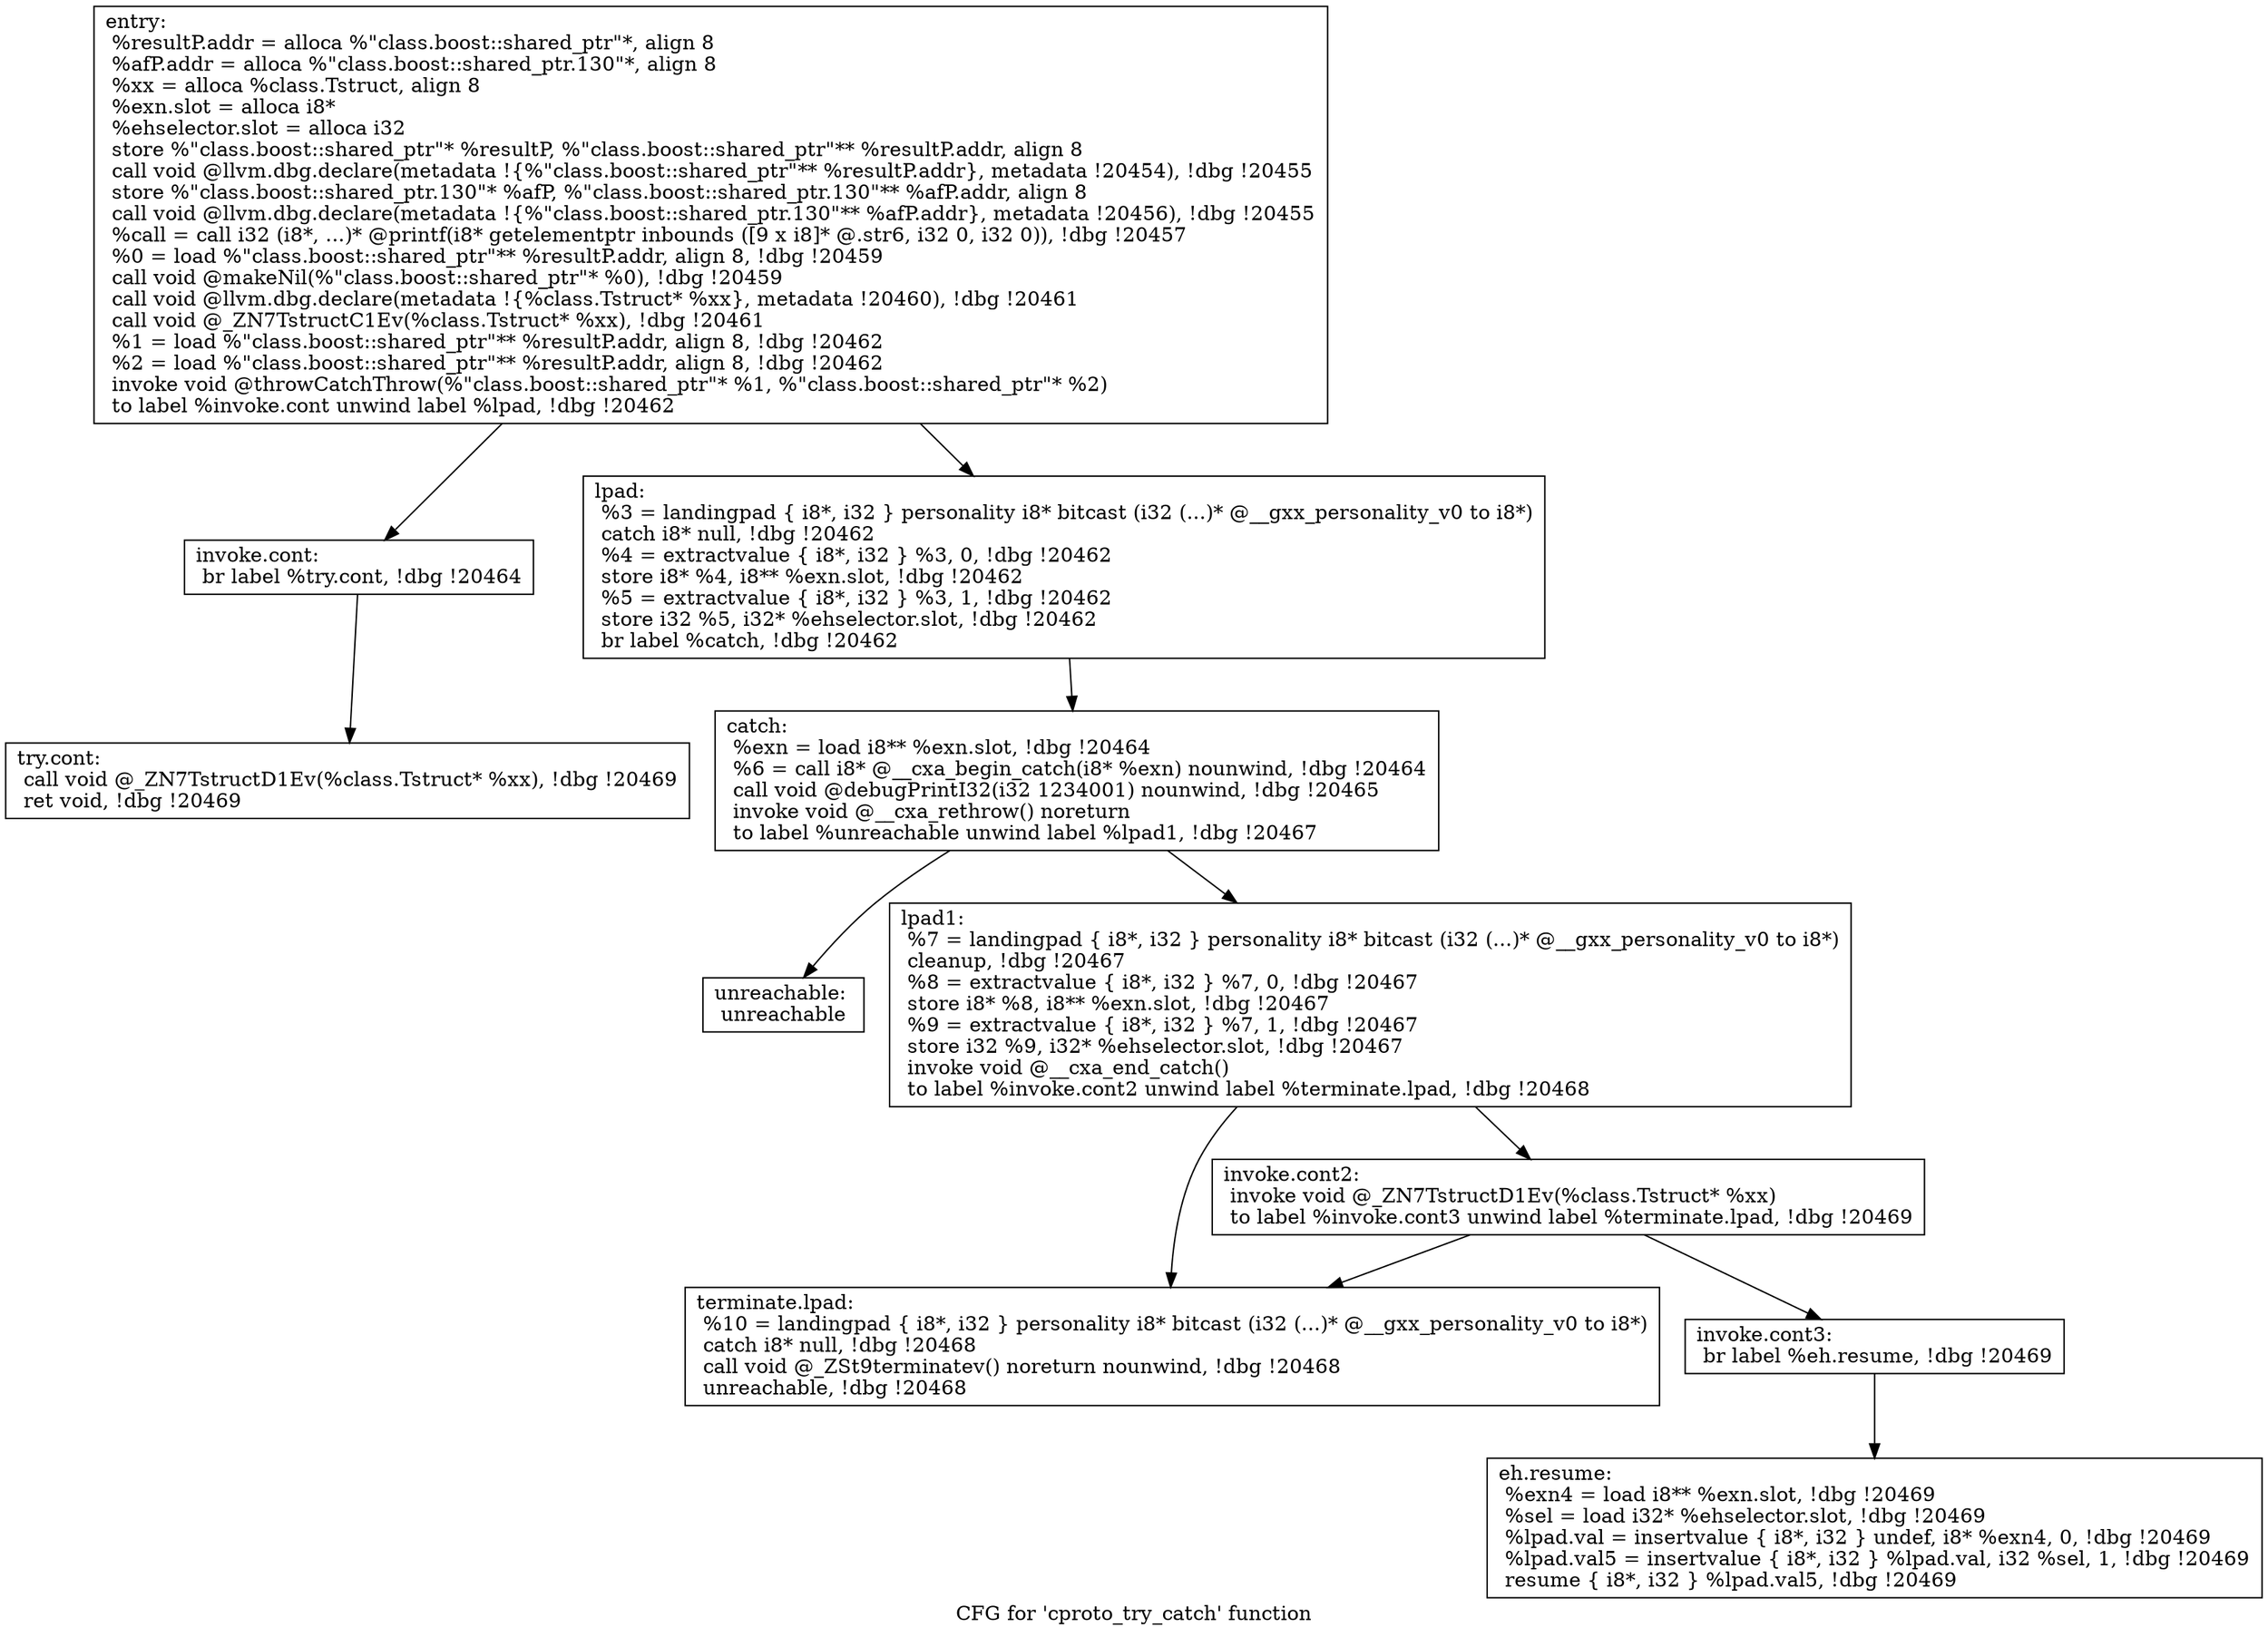 digraph "CFG for 'cproto_try_catch' function" {
	label="CFG for 'cproto_try_catch' function";

	Node0x7f91d3f5b2f0 [shape=record,label="{entry:\l  %resultP.addr = alloca %\"class.boost::shared_ptr\"*, align 8\l  %afP.addr = alloca %\"class.boost::shared_ptr.130\"*, align 8\l  %xx = alloca %class.Tstruct, align 8\l  %exn.slot = alloca i8*\l  %ehselector.slot = alloca i32\l  store %\"class.boost::shared_ptr\"* %resultP, %\"class.boost::shared_ptr\"** %resultP.addr, align 8\l  call void @llvm.dbg.declare(metadata !\{%\"class.boost::shared_ptr\"** %resultP.addr\}, metadata !20454), !dbg !20455\l  store %\"class.boost::shared_ptr.130\"* %afP, %\"class.boost::shared_ptr.130\"** %afP.addr, align 8\l  call void @llvm.dbg.declare(metadata !\{%\"class.boost::shared_ptr.130\"** %afP.addr\}, metadata !20456), !dbg !20455\l  %call = call i32 (i8*, ...)* @printf(i8* getelementptr inbounds ([9 x i8]* @.str6, i32 0, i32 0)), !dbg !20457\l  %0 = load %\"class.boost::shared_ptr\"** %resultP.addr, align 8, !dbg !20459\l  call void @makeNil(%\"class.boost::shared_ptr\"* %0), !dbg !20459\l  call void @llvm.dbg.declare(metadata !\{%class.Tstruct* %xx\}, metadata !20460), !dbg !20461\l  call void @_ZN7TstructC1Ev(%class.Tstruct* %xx), !dbg !20461\l  %1 = load %\"class.boost::shared_ptr\"** %resultP.addr, align 8, !dbg !20462\l  %2 = load %\"class.boost::shared_ptr\"** %resultP.addr, align 8, !dbg !20462\l  invoke void @throwCatchThrow(%\"class.boost::shared_ptr\"* %1, %\"class.boost::shared_ptr\"* %2)\l          to label %invoke.cont unwind label %lpad, !dbg !20462\l}"];
	Node0x7f91d3f5b2f0 -> Node0x7f91d3f5b340;
	Node0x7f91d3f5b2f0 -> Node0x7f91d3f5b390;
	Node0x7f91d3f5b340 [shape=record,label="{invoke.cont:                                      \l  br label %try.cont, !dbg !20464\l}"];
	Node0x7f91d3f5b340 -> Node0x7f91d3f5b4d0;
	Node0x7f91d3f5b390 [shape=record,label="{lpad:                                             \l  %3 = landingpad \{ i8*, i32 \} personality i8* bitcast (i32 (...)* @__gxx_personality_v0 to i8*)\l          catch i8* null, !dbg !20462\l  %4 = extractvalue \{ i8*, i32 \} %3, 0, !dbg !20462\l  store i8* %4, i8** %exn.slot, !dbg !20462\l  %5 = extractvalue \{ i8*, i32 \} %3, 1, !dbg !20462\l  store i32 %5, i32* %ehselector.slot, !dbg !20462\l  br label %catch, !dbg !20462\l}"];
	Node0x7f91d3f5b390 -> Node0x7f91d3f5b3e0;
	Node0x7f91d3f5b3e0 [shape=record,label="{catch:                                            \l  %exn = load i8** %exn.slot, !dbg !20464\l  %6 = call i8* @__cxa_begin_catch(i8* %exn) nounwind, !dbg !20464\l  call void @debugPrintI32(i32 1234001) nounwind, !dbg !20465\l  invoke void @__cxa_rethrow() noreturn\l          to label %unreachable unwind label %lpad1, !dbg !20467\l}"];
	Node0x7f91d3f5b3e0 -> Node0x7f91d3f5b610;
	Node0x7f91d3f5b3e0 -> Node0x7f91d3f5b430;
	Node0x7f91d3f5b430 [shape=record,label="{lpad1:                                            \l  %7 = landingpad \{ i8*, i32 \} personality i8* bitcast (i32 (...)* @__gxx_personality_v0 to i8*)\l          cleanup, !dbg !20467\l  %8 = extractvalue \{ i8*, i32 \} %7, 0, !dbg !20467\l  store i8* %8, i8** %exn.slot, !dbg !20467\l  %9 = extractvalue \{ i8*, i32 \} %7, 1, !dbg !20467\l  store i32 %9, i32* %ehselector.slot, !dbg !20467\l  invoke void @__cxa_end_catch()\l          to label %invoke.cont2 unwind label %terminate.lpad, !dbg !20468\l}"];
	Node0x7f91d3f5b430 -> Node0x7f91d3f5b480;
	Node0x7f91d3f5b430 -> Node0x7f91d3f5b5c0;
	Node0x7f91d3f5b480 [shape=record,label="{invoke.cont2:                                     \l  invoke void @_ZN7TstructD1Ev(%class.Tstruct* %xx)\l          to label %invoke.cont3 unwind label %terminate.lpad, !dbg !20469\l}"];
	Node0x7f91d3f5b480 -> Node0x7f91d3f5b520;
	Node0x7f91d3f5b480 -> Node0x7f91d3f5b5c0;
	Node0x7f91d3f5b4d0 [shape=record,label="{try.cont:                                         \l  call void @_ZN7TstructD1Ev(%class.Tstruct* %xx), !dbg !20469\l  ret void, !dbg !20469\l}"];
	Node0x7f91d3f5b520 [shape=record,label="{invoke.cont3:                                     \l  br label %eh.resume, !dbg !20469\l}"];
	Node0x7f91d3f5b520 -> Node0x7f91d3f5b570;
	Node0x7f91d3f5b570 [shape=record,label="{eh.resume:                                        \l  %exn4 = load i8** %exn.slot, !dbg !20469\l  %sel = load i32* %ehselector.slot, !dbg !20469\l  %lpad.val = insertvalue \{ i8*, i32 \} undef, i8* %exn4, 0, !dbg !20469\l  %lpad.val5 = insertvalue \{ i8*, i32 \} %lpad.val, i32 %sel, 1, !dbg !20469\l  resume \{ i8*, i32 \} %lpad.val5, !dbg !20469\l}"];
	Node0x7f91d3f5b5c0 [shape=record,label="{terminate.lpad:                                   \l  %10 = landingpad \{ i8*, i32 \} personality i8* bitcast (i32 (...)* @__gxx_personality_v0 to i8*)\l          catch i8* null, !dbg !20468\l  call void @_ZSt9terminatev() noreturn nounwind, !dbg !20468\l  unreachable, !dbg !20468\l}"];
	Node0x7f91d3f5b610 [shape=record,label="{unreachable:                                      \l  unreachable\l}"];
}
